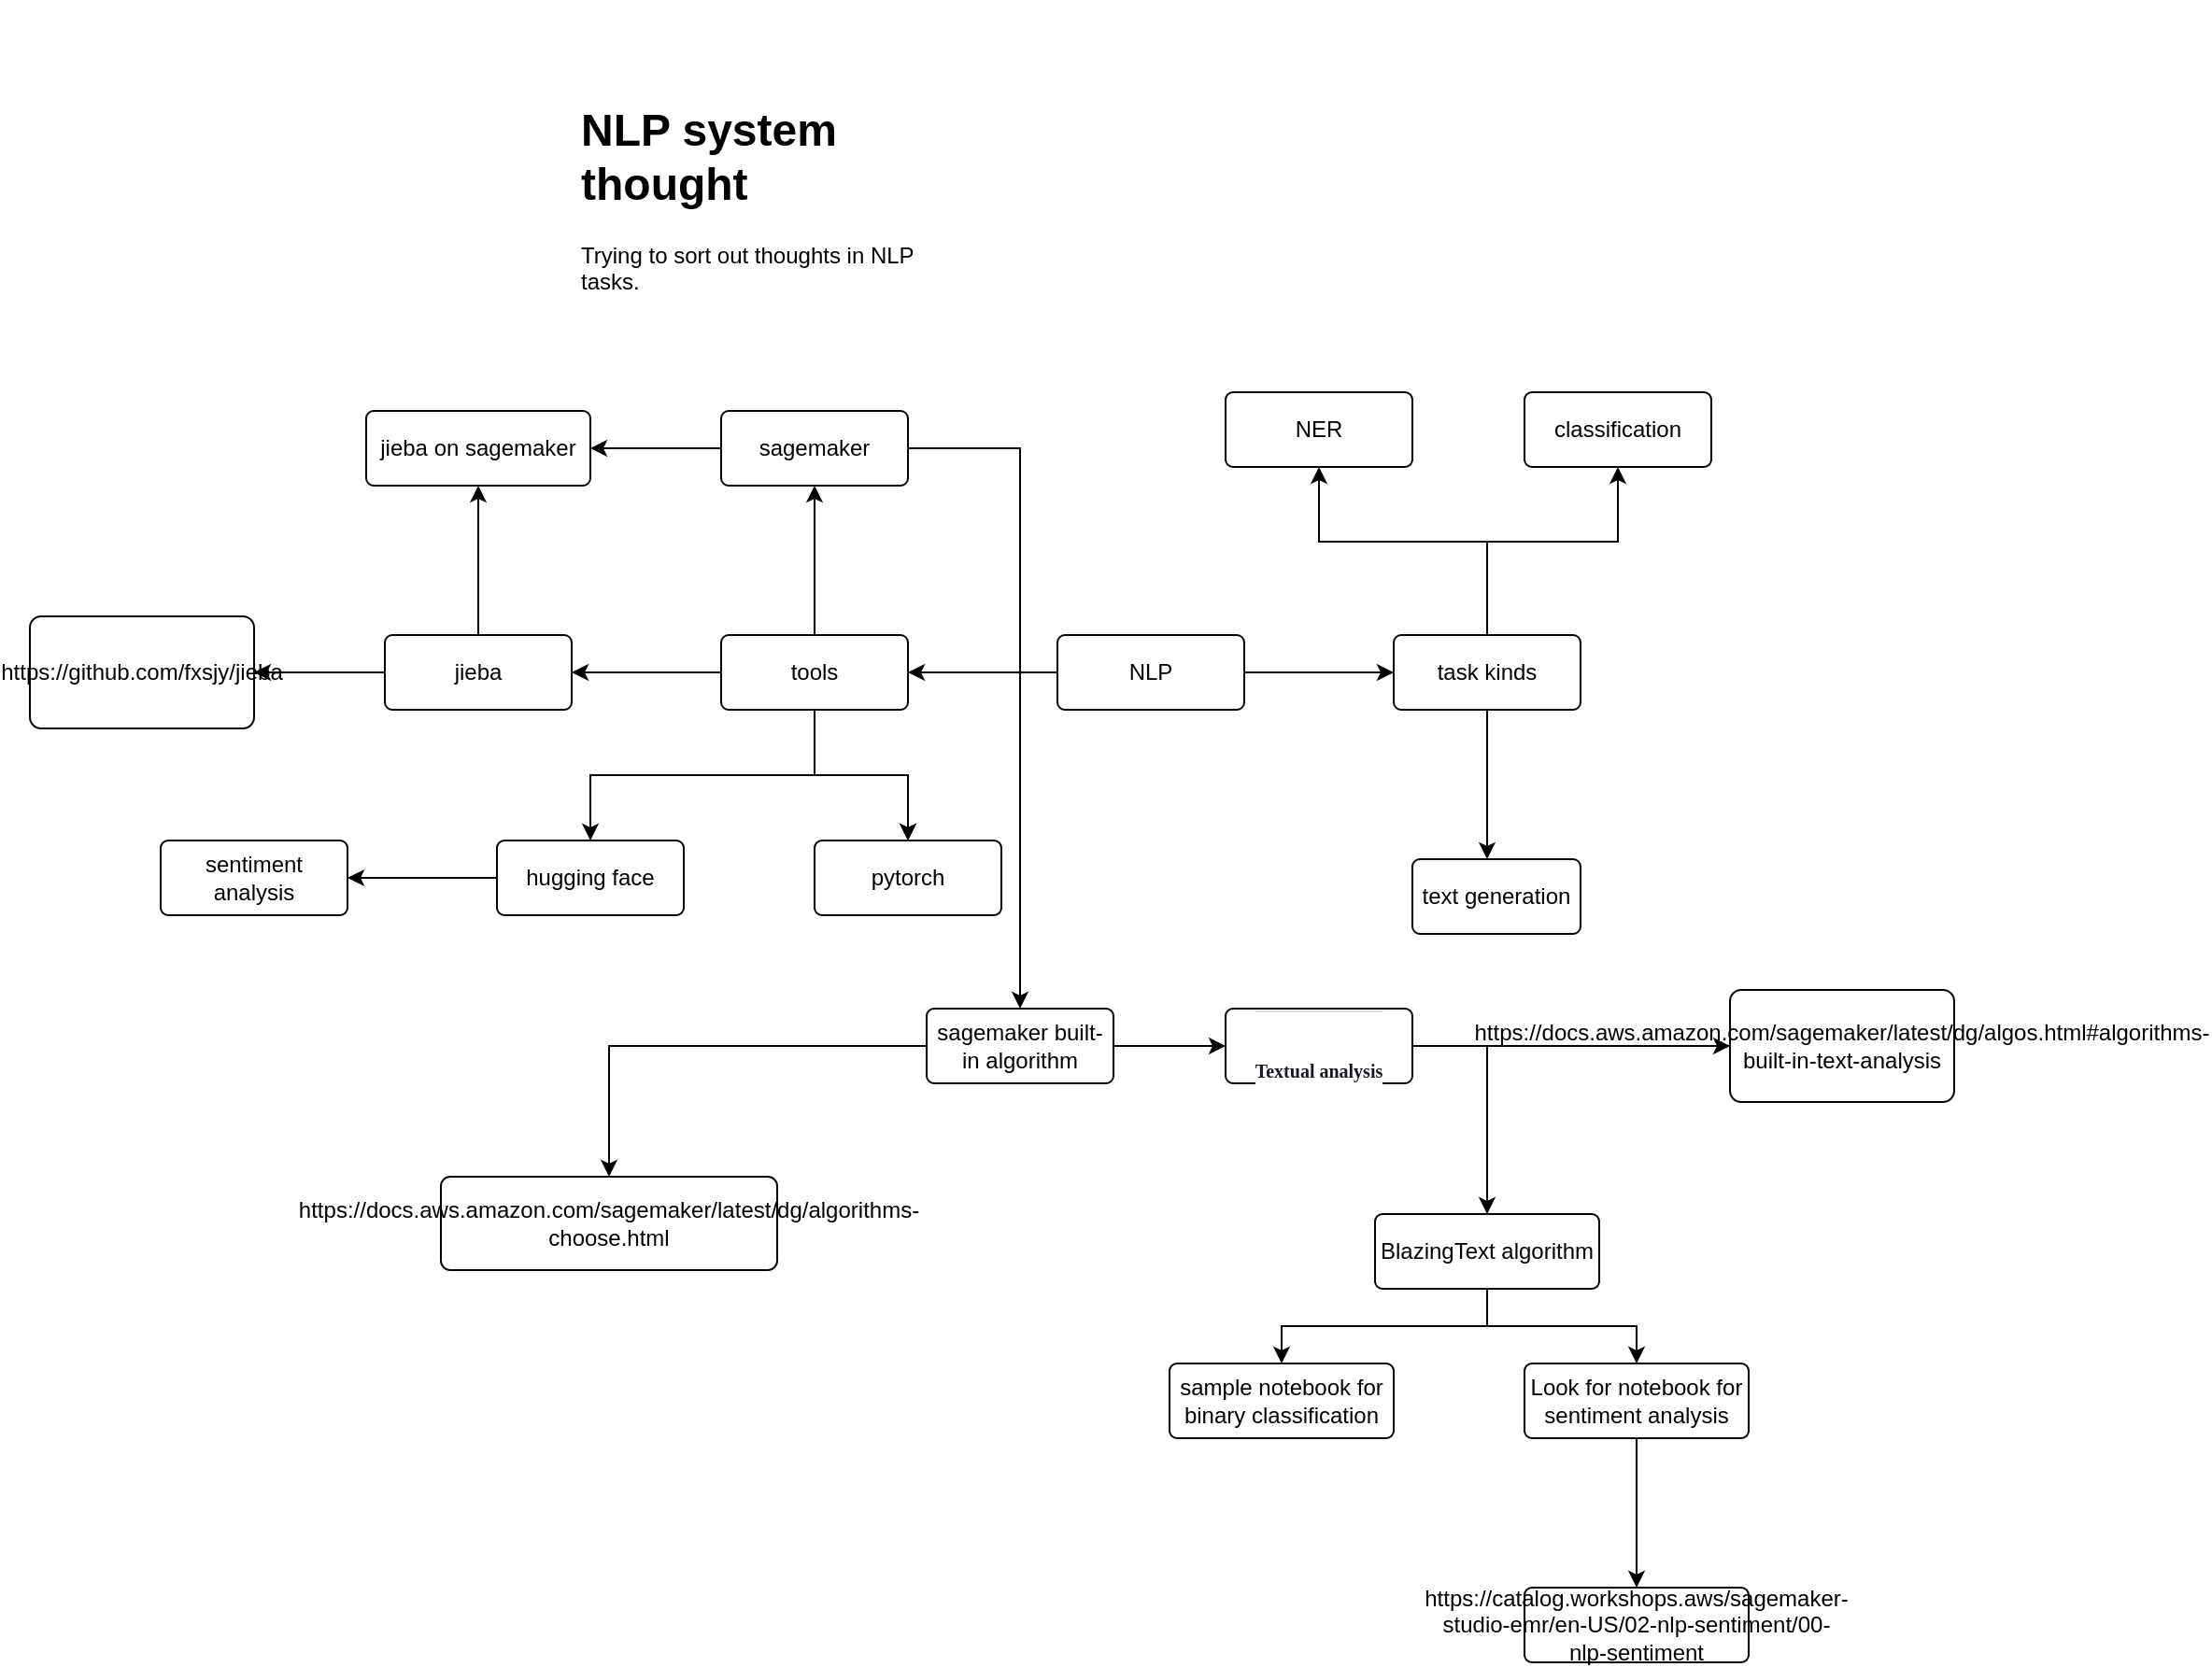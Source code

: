 <mxfile version="21.2.9" type="github">
  <diagram name="第 1 页" id="oJkNEsKcCTzBUB0KT7qA">
    <mxGraphModel dx="1781" dy="520" grid="1" gridSize="10" guides="1" tooltips="1" connect="1" arrows="1" fold="1" page="1" pageScale="1" pageWidth="827" pageHeight="1169" math="0" shadow="0">
      <root>
        <mxCell id="0" />
        <mxCell id="1" parent="0" />
        <mxCell id="7NfFQII5bkef86NlB36D-1" value="&lt;h1&gt;&lt;br&gt;&lt;/h1&gt;" style="text;html=1;strokeColor=none;fillColor=none;spacing=5;spacingTop=-20;whiteSpace=wrap;overflow=hidden;rounded=0;" vertex="1" parent="1">
          <mxGeometry x="60" y="80" width="210" height="70" as="geometry" />
        </mxCell>
        <mxCell id="7NfFQII5bkef86NlB36D-2" value="&lt;h1 style=&quot;border-color: var(--border-color);&quot;&gt;NLP system thought&lt;/h1&gt;&lt;p&gt;Trying to sort out thoughts in NLP tasks.&lt;/p&gt;" style="text;html=1;strokeColor=none;fillColor=none;spacing=5;spacingTop=-20;whiteSpace=wrap;overflow=hidden;rounded=0;" vertex="1" parent="1">
          <mxGeometry x="80" y="120" width="210" height="120" as="geometry" />
        </mxCell>
        <mxCell id="7NfFQII5bkef86NlB36D-5" value="" style="edgeStyle=orthogonalEdgeStyle;rounded=0;orthogonalLoop=1;jettySize=auto;html=1;" edge="1" parent="1" source="7NfFQII5bkef86NlB36D-3" target="7NfFQII5bkef86NlB36D-4">
          <mxGeometry relative="1" as="geometry" />
        </mxCell>
        <mxCell id="7NfFQII5bkef86NlB36D-14" value="" style="edgeStyle=orthogonalEdgeStyle;rounded=0;orthogonalLoop=1;jettySize=auto;html=1;" edge="1" parent="1" source="7NfFQII5bkef86NlB36D-3" target="7NfFQII5bkef86NlB36D-13">
          <mxGeometry relative="1" as="geometry" />
        </mxCell>
        <mxCell id="7NfFQII5bkef86NlB36D-3" value="NLP" style="rounded=1;arcSize=10;whiteSpace=wrap;html=1;align=center;" vertex="1" parent="1">
          <mxGeometry x="340" y="410" width="100" height="40" as="geometry" />
        </mxCell>
        <mxCell id="7NfFQII5bkef86NlB36D-8" value="" style="edgeStyle=orthogonalEdgeStyle;rounded=0;orthogonalLoop=1;jettySize=auto;html=1;" edge="1" parent="1" source="7NfFQII5bkef86NlB36D-4" target="7NfFQII5bkef86NlB36D-6">
          <mxGeometry relative="1" as="geometry">
            <Array as="points">
              <mxPoint x="570" y="360" />
              <mxPoint x="480" y="360" />
            </Array>
          </mxGeometry>
        </mxCell>
        <mxCell id="7NfFQII5bkef86NlB36D-10" value="" style="edgeStyle=orthogonalEdgeStyle;rounded=0;orthogonalLoop=1;jettySize=auto;html=1;" edge="1" parent="1" source="7NfFQII5bkef86NlB36D-4" target="7NfFQII5bkef86NlB36D-9">
          <mxGeometry relative="1" as="geometry">
            <Array as="points">
              <mxPoint x="570" y="500" />
              <mxPoint x="570" y="500" />
            </Array>
          </mxGeometry>
        </mxCell>
        <mxCell id="7NfFQII5bkef86NlB36D-12" value="" style="edgeStyle=orthogonalEdgeStyle;rounded=0;orthogonalLoop=1;jettySize=auto;html=1;" edge="1" parent="1" source="7NfFQII5bkef86NlB36D-4" target="7NfFQII5bkef86NlB36D-11">
          <mxGeometry relative="1" as="geometry">
            <Array as="points">
              <mxPoint x="570" y="360" />
              <mxPoint x="640" y="360" />
            </Array>
          </mxGeometry>
        </mxCell>
        <mxCell id="7NfFQII5bkef86NlB36D-4" value="task kinds" style="rounded=1;arcSize=10;whiteSpace=wrap;html=1;align=center;" vertex="1" parent="1">
          <mxGeometry x="520" y="410" width="100" height="40" as="geometry" />
        </mxCell>
        <mxCell id="7NfFQII5bkef86NlB36D-6" value="NER" style="rounded=1;arcSize=10;whiteSpace=wrap;html=1;align=center;" vertex="1" parent="1">
          <mxGeometry x="430" y="280" width="100" height="40" as="geometry" />
        </mxCell>
        <mxCell id="7NfFQII5bkef86NlB36D-9" value="text generation" style="rounded=1;arcSize=10;whiteSpace=wrap;html=1;align=center;" vertex="1" parent="1">
          <mxGeometry x="530" y="530" width="90" height="40" as="geometry" />
        </mxCell>
        <mxCell id="7NfFQII5bkef86NlB36D-11" value="classification" style="rounded=1;arcSize=10;whiteSpace=wrap;html=1;align=center;" vertex="1" parent="1">
          <mxGeometry x="590" y="280" width="100" height="40" as="geometry" />
        </mxCell>
        <mxCell id="7NfFQII5bkef86NlB36D-16" value="" style="edgeStyle=orthogonalEdgeStyle;rounded=0;orthogonalLoop=1;jettySize=auto;html=1;" edge="1" parent="1" source="7NfFQII5bkef86NlB36D-13" target="7NfFQII5bkef86NlB36D-15">
          <mxGeometry relative="1" as="geometry" />
        </mxCell>
        <mxCell id="7NfFQII5bkef86NlB36D-18" value="" style="edgeStyle=orthogonalEdgeStyle;rounded=0;orthogonalLoop=1;jettySize=auto;html=1;" edge="1" parent="1" source="7NfFQII5bkef86NlB36D-13" target="7NfFQII5bkef86NlB36D-17">
          <mxGeometry relative="1" as="geometry" />
        </mxCell>
        <mxCell id="7NfFQII5bkef86NlB36D-20" value="" style="edgeStyle=orthogonalEdgeStyle;rounded=0;orthogonalLoop=1;jettySize=auto;html=1;" edge="1" parent="1" source="7NfFQII5bkef86NlB36D-13" target="7NfFQII5bkef86NlB36D-19">
          <mxGeometry relative="1" as="geometry" />
        </mxCell>
        <mxCell id="7NfFQII5bkef86NlB36D-28" value="" style="edgeStyle=orthogonalEdgeStyle;rounded=0;orthogonalLoop=1;jettySize=auto;html=1;" edge="1" parent="1" source="7NfFQII5bkef86NlB36D-13" target="7NfFQII5bkef86NlB36D-15">
          <mxGeometry relative="1" as="geometry" />
        </mxCell>
        <mxCell id="7NfFQII5bkef86NlB36D-13" value="tools" style="rounded=1;arcSize=10;whiteSpace=wrap;html=1;align=center;" vertex="1" parent="1">
          <mxGeometry x="160" y="410" width="100" height="40" as="geometry" />
        </mxCell>
        <mxCell id="7NfFQII5bkef86NlB36D-30" value="" style="edgeStyle=orthogonalEdgeStyle;rounded=0;orthogonalLoop=1;jettySize=auto;html=1;exitX=0.5;exitY=1;exitDx=0;exitDy=0;" edge="1" parent="1" source="7NfFQII5bkef86NlB36D-13" target="7NfFQII5bkef86NlB36D-29">
          <mxGeometry relative="1" as="geometry">
            <mxPoint x="190" y="490" as="sourcePoint" />
          </mxGeometry>
        </mxCell>
        <mxCell id="7NfFQII5bkef86NlB36D-15" value="pytorch" style="rounded=1;arcSize=10;whiteSpace=wrap;html=1;align=center;" vertex="1" parent="1">
          <mxGeometry x="210" y="520" width="100" height="40" as="geometry" />
        </mxCell>
        <mxCell id="7NfFQII5bkef86NlB36D-25" style="edgeStyle=orthogonalEdgeStyle;rounded=0;orthogonalLoop=1;jettySize=auto;html=1;entryX=1;entryY=0.5;entryDx=0;entryDy=0;" edge="1" parent="1" source="7NfFQII5bkef86NlB36D-17" target="7NfFQII5bkef86NlB36D-23">
          <mxGeometry relative="1" as="geometry" />
        </mxCell>
        <mxCell id="7NfFQII5bkef86NlB36D-27" value="" style="edgeStyle=orthogonalEdgeStyle;rounded=0;orthogonalLoop=1;jettySize=auto;html=1;" edge="1" parent="1" source="7NfFQII5bkef86NlB36D-17" target="7NfFQII5bkef86NlB36D-26">
          <mxGeometry relative="1" as="geometry" />
        </mxCell>
        <mxCell id="7NfFQII5bkef86NlB36D-17" value="sagemaker" style="rounded=1;arcSize=10;whiteSpace=wrap;html=1;align=center;" vertex="1" parent="1">
          <mxGeometry x="160" y="290" width="100" height="40" as="geometry" />
        </mxCell>
        <mxCell id="7NfFQII5bkef86NlB36D-22" value="" style="edgeStyle=orthogonalEdgeStyle;rounded=0;orthogonalLoop=1;jettySize=auto;html=1;" edge="1" parent="1" source="7NfFQII5bkef86NlB36D-19" target="7NfFQII5bkef86NlB36D-21">
          <mxGeometry relative="1" as="geometry" />
        </mxCell>
        <mxCell id="7NfFQII5bkef86NlB36D-24" value="" style="edgeStyle=orthogonalEdgeStyle;rounded=0;orthogonalLoop=1;jettySize=auto;html=1;" edge="1" parent="1" source="7NfFQII5bkef86NlB36D-19" target="7NfFQII5bkef86NlB36D-23">
          <mxGeometry relative="1" as="geometry" />
        </mxCell>
        <mxCell id="7NfFQII5bkef86NlB36D-19" value="jieba" style="rounded=1;arcSize=10;whiteSpace=wrap;html=1;align=center;" vertex="1" parent="1">
          <mxGeometry x="-20" y="410" width="100" height="40" as="geometry" />
        </mxCell>
        <mxCell id="7NfFQII5bkef86NlB36D-21" value="https://github.com/fxsjy/jieba" style="whiteSpace=wrap;html=1;rounded=1;arcSize=10;" vertex="1" parent="1">
          <mxGeometry x="-210" y="400" width="120" height="60" as="geometry" />
        </mxCell>
        <mxCell id="7NfFQII5bkef86NlB36D-23" value="jieba on sagemaker" style="whiteSpace=wrap;html=1;rounded=1;arcSize=10;" vertex="1" parent="1">
          <mxGeometry x="-30" y="290" width="120" height="40" as="geometry" />
        </mxCell>
        <mxCell id="7NfFQII5bkef86NlB36D-32" value="" style="edgeStyle=orthogonalEdgeStyle;rounded=0;orthogonalLoop=1;jettySize=auto;html=1;" edge="1" parent="1" source="7NfFQII5bkef86NlB36D-26" target="7NfFQII5bkef86NlB36D-31">
          <mxGeometry relative="1" as="geometry" />
        </mxCell>
        <mxCell id="7NfFQII5bkef86NlB36D-34" value="" style="edgeStyle=orthogonalEdgeStyle;rounded=0;orthogonalLoop=1;jettySize=auto;html=1;" edge="1" parent="1" source="7NfFQII5bkef86NlB36D-26">
          <mxGeometry relative="1" as="geometry">
            <mxPoint x="450" y="630" as="targetPoint" />
          </mxGeometry>
        </mxCell>
        <mxCell id="7NfFQII5bkef86NlB36D-40" value="" style="edgeStyle=orthogonalEdgeStyle;rounded=0;orthogonalLoop=1;jettySize=auto;html=1;" edge="1" parent="1" source="7NfFQII5bkef86NlB36D-26" target="7NfFQII5bkef86NlB36D-39">
          <mxGeometry relative="1" as="geometry" />
        </mxCell>
        <mxCell id="7NfFQII5bkef86NlB36D-26" value="sagemaker built-in algorithm" style="rounded=1;arcSize=10;whiteSpace=wrap;html=1;align=center;" vertex="1" parent="1">
          <mxGeometry x="270" y="610" width="100" height="40" as="geometry" />
        </mxCell>
        <mxCell id="7NfFQII5bkef86NlB36D-52" value="" style="edgeStyle=orthogonalEdgeStyle;rounded=0;orthogonalLoop=1;jettySize=auto;html=1;" edge="1" parent="1" source="7NfFQII5bkef86NlB36D-29" target="7NfFQII5bkef86NlB36D-51">
          <mxGeometry relative="1" as="geometry" />
        </mxCell>
        <mxCell id="7NfFQII5bkef86NlB36D-29" value="hugging face" style="rounded=1;arcSize=10;whiteSpace=wrap;html=1;align=center;" vertex="1" parent="1">
          <mxGeometry x="40" y="520" width="100" height="40" as="geometry" />
        </mxCell>
        <mxCell id="7NfFQII5bkef86NlB36D-31" value="https://docs.aws.amazon.com/sagemaker/latest/dg/algorithms-choose.html" style="rounded=1;arcSize=10;whiteSpace=wrap;html=1;align=center;" vertex="1" parent="1">
          <mxGeometry x="10" y="700" width="180" height="50" as="geometry" />
        </mxCell>
        <mxCell id="7NfFQII5bkef86NlB36D-42" value="" style="edgeStyle=orthogonalEdgeStyle;rounded=0;orthogonalLoop=1;jettySize=auto;html=1;" edge="1" parent="1" source="7NfFQII5bkef86NlB36D-39" target="7NfFQII5bkef86NlB36D-41">
          <mxGeometry relative="1" as="geometry" />
        </mxCell>
        <mxCell id="7NfFQII5bkef86NlB36D-39" value="&lt;h2 style=&quot;color: rgb(22, 25, 31); border-top-width: 1px; border-top-style: solid; border-color: var(--color-background-control-disabled-0y91m8,#d5dbdb); line-height: 1.226em; margin-bottom: 0.75em; margin-top: 1em; padding: 1em 0px 0px; scroll-margin-top: 100px; font-family: &amp;quot;Amazon Ember&amp;quot;; text-align: start; background-color: rgb(255, 255, 255);&quot; id=&quot;algorithms-built-in-text-analysis&quot;&gt;&lt;font style=&quot;font-size: 10px;&quot;&gt;Textual analysis&lt;/font&gt;&lt;/h2&gt;" style="rounded=1;arcSize=10;whiteSpace=wrap;html=1;align=center;" vertex="1" parent="1">
          <mxGeometry x="430" y="610" width="100" height="40" as="geometry" />
        </mxCell>
        <mxCell id="7NfFQII5bkef86NlB36D-44" value="" style="edgeStyle=orthogonalEdgeStyle;rounded=0;orthogonalLoop=1;jettySize=auto;html=1;" edge="1" parent="1" source="7NfFQII5bkef86NlB36D-41" target="7NfFQII5bkef86NlB36D-43">
          <mxGeometry relative="1" as="geometry" />
        </mxCell>
        <mxCell id="7NfFQII5bkef86NlB36D-41" value="https://docs.aws.amazon.com/sagemaker/latest/dg/algos.html#algorithms-built-in-text-analysis" style="whiteSpace=wrap;html=1;rounded=1;arcSize=10;" vertex="1" parent="1">
          <mxGeometry x="700" y="600" width="120" height="60" as="geometry" />
        </mxCell>
        <mxCell id="7NfFQII5bkef86NlB36D-46" value="" style="edgeStyle=orthogonalEdgeStyle;rounded=0;orthogonalLoop=1;jettySize=auto;html=1;" edge="1" parent="1" source="7NfFQII5bkef86NlB36D-43" target="7NfFQII5bkef86NlB36D-45">
          <mxGeometry relative="1" as="geometry" />
        </mxCell>
        <mxCell id="7NfFQII5bkef86NlB36D-48" value="" style="edgeStyle=orthogonalEdgeStyle;rounded=0;orthogonalLoop=1;jettySize=auto;html=1;" edge="1" parent="1" source="7NfFQII5bkef86NlB36D-43" target="7NfFQII5bkef86NlB36D-47">
          <mxGeometry relative="1" as="geometry" />
        </mxCell>
        <mxCell id="7NfFQII5bkef86NlB36D-43" value="BlazingText algorithm" style="whiteSpace=wrap;html=1;rounded=1;arcSize=10;" vertex="1" parent="1">
          <mxGeometry x="510" y="720" width="120" height="40" as="geometry" />
        </mxCell>
        <mxCell id="7NfFQII5bkef86NlB36D-45" value="sample notebook for binary classification" style="whiteSpace=wrap;html=1;rounded=1;arcSize=10;" vertex="1" parent="1">
          <mxGeometry x="400" y="800" width="120" height="40" as="geometry" />
        </mxCell>
        <mxCell id="7NfFQII5bkef86NlB36D-50" value="" style="edgeStyle=orthogonalEdgeStyle;rounded=0;orthogonalLoop=1;jettySize=auto;html=1;" edge="1" parent="1" source="7NfFQII5bkef86NlB36D-47" target="7NfFQII5bkef86NlB36D-49">
          <mxGeometry relative="1" as="geometry" />
        </mxCell>
        <mxCell id="7NfFQII5bkef86NlB36D-47" value="Look for notebook for sentiment analysis" style="whiteSpace=wrap;html=1;rounded=1;arcSize=10;" vertex="1" parent="1">
          <mxGeometry x="590" y="800" width="120" height="40" as="geometry" />
        </mxCell>
        <mxCell id="7NfFQII5bkef86NlB36D-49" value="https://catalog.workshops.aws/sagemaker-studio-emr/en-US/02-nlp-sentiment/00-nlp-sentiment" style="whiteSpace=wrap;html=1;rounded=1;arcSize=10;" vertex="1" parent="1">
          <mxGeometry x="590" y="920" width="120" height="40" as="geometry" />
        </mxCell>
        <mxCell id="7NfFQII5bkef86NlB36D-51" value="sentiment analysis" style="rounded=1;arcSize=10;whiteSpace=wrap;html=1;align=center;" vertex="1" parent="1">
          <mxGeometry x="-140" y="520" width="100" height="40" as="geometry" />
        </mxCell>
      </root>
    </mxGraphModel>
  </diagram>
</mxfile>
